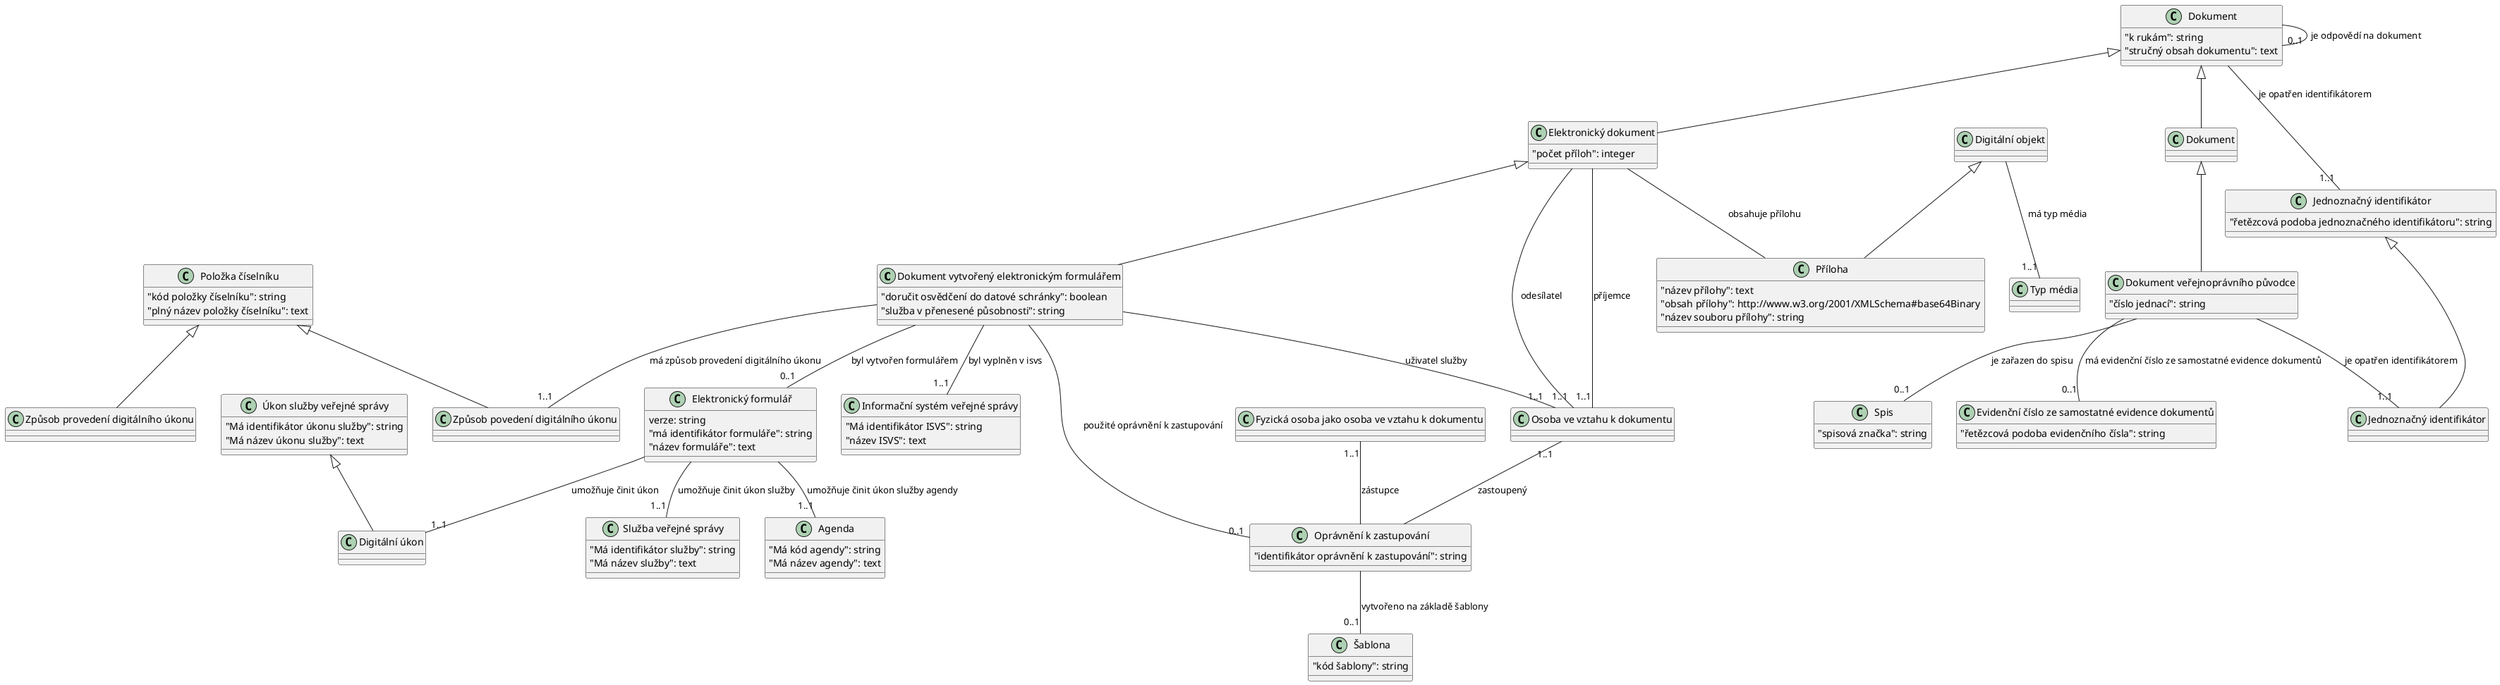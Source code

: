 @startuml
set namespaceSeparator none
class "Dokument vytvořený elektronickým formulářem" {
  "doručit osvědčení do datové schránky": boolean
  "služba v přenesené působnosti": string
}

class "Elektronický dokument" {
  "počet příloh": integer
}

class "Informační systém veřejné správy" {
  "Má identifikátor ISVS": string
  "název ISVS": text
}

class "Způsob povedení digitálního úkonu" {
}

class "Položka číselníku" {
  "kód položky číselníku": string
  "plný název položky číselníku": text
}

class "Elektronický formulář" {
  verze: string
  "má identifikátor formuláře": string
  "název formuláře": text
}

class Dokument {
  "k rukám": string
  "stručný obsah dokumentu": text
}

class "Příloha" {
  "název přílohy": text
  "obsah přílohy": http://www.w3.org/2001/XMLSchema#base64Binary
  "název souboru přílohy": string
}

class "Digitální objekt" {
}

class "Jednoznačný identifikátor" {
  "řetězcová podoba jednoznačného identifikátoru": string
}

class "Dokument​" {
}

class "Dokument veřejnoprávního původce" {
  "číslo jednací": string
}

class "Jednoznačný identifikátor​" {
}

class Spis {
  "spisová značka": string
}

class "Evidenční číslo ze samostatné evidence dokumentů" {
  "řetězcová podoba evidenčního čísla": string
}

class "Osoba ve vztahu k dokumentu" {
}

class "Fyzická osoba jako osoba ve vztahu k dokumentu" {
}

class "Digitální úkon" {
}

class "Úkon služby veřejné správy" {
  "Má identifikátor úkonu služby": string
  "Má název úkonu služby": text
}

class "Služba veřejné správy" {
  "Má identifikátor služby": string
  "Má název služby": text
}

class Agenda {
  "Má kód agendy": string
  "Má název agendy": text
}

class "Typ média" {
}

class "Oprávnění k zastupování" {
  "identifikátor oprávnění k zastupování": string
}

class "Šablona" {
  "kód šablony": string
}

class "Způsob provedení digitálního úkonu" {
}

"Elektronický dokument" <|-- "Dokument vytvořený elektronickým formulářem"
Dokument <|-- "Elektronický dokument"
"Položka číselníku" <|-- "Způsob povedení digitálního úkonu"
"Digitální objekt" <|-- "Příloha"
Dokument <|-- "Dokument​"
"Dokument​" <|-- "Dokument veřejnoprávního původce"
"Jednoznačný identifikátor" <|-- "Jednoznačný identifikátor​"
"Úkon služby veřejné správy" <|-- "Digitální úkon"
"Položka číselníku" <|-- "Způsob provedení digitálního úkonu"
"Dokument vytvořený elektronickým formulářem" -- "1..1" "Informační systém veřejné správy" :  "byl vyplněn v isvs"
"Dokument vytvořený elektronickým formulářem" -- "1..1" "Způsob povedení digitálního úkonu" :  "má způsob provedení digitálního úkonu"
"Dokument vytvořený elektronickým formulářem" -- "0..1" "Elektronický formulář" :  "byl vytvořen formulářem"
"Dokument vytvořený elektronickým formulářem" -- "1..1" "Osoba ve vztahu k dokumentu" :  "uživatel služby"
"Dokument vytvořený elektronickým formulářem" -- "0..1" "Oprávnění k zastupování" :  "použité oprávnění k zastupování"
"Elektronický dokument" -- "Příloha" :  "obsahuje přílohu"
"Elektronický dokument" -- "1..1" "Osoba ve vztahu k dokumentu" :  "odesílatel"
"Elektronický dokument" -- "1..1" "Osoba ve vztahu k dokumentu" :  "příjemce"
"Elektronický formulář" -- "1..1" "Digitální úkon" :  "umožňuje činit úkon"
"Elektronický formulář" -- "1..1" "Služba veřejné správy" :  "umožňuje činit úkon služby"
"Elektronický formulář" -- "1..1" Agenda :  "umožňuje činit úkon služby agendy"
Dokument -- "0..1" Dokument :  "je odpovědí na dokument"
Dokument -- "1..1" "Jednoznačný identifikátor" :  "je opatřen identifikátorem"
"Digitální objekt" -- "1..1" "Typ média" :  "má typ média"
"Dokument veřejnoprávního původce" -- "1..1" "Jednoznačný identifikátor​" :  "je opatřen identifikátorem​"
"Dokument veřejnoprávního původce" -- "0..1" Spis :  "je zařazen do spisu"
"Dokument veřejnoprávního původce" -- "0..1" "Evidenční číslo ze samostatné evidence dokumentů" :  "má evidenční číslo ze samostatné evidence dokumentů"
"Osoba ve vztahu k dokumentu" "1..1" -- "Oprávnění k zastupování" :  "zastoupený"
"Fyzická osoba jako osoba ve vztahu k dokumentu" "1..1" -- "Oprávnění k zastupování" :  "zástupce"
"Oprávnění k zastupování" -- "0..1" "Šablona" :  "vytvořeno na základě šablony"
@enduml
